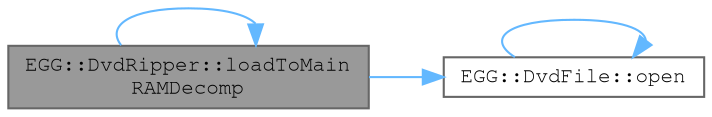 digraph "EGG::DvdRipper::loadToMainRAMDecomp"
{
 // LATEX_PDF_SIZE
  bgcolor="transparent";
  edge [fontname=FreeMono,fontsize=10,labelfontname=FreeMono,labelfontsize=10];
  node [fontname=FreeMono,fontsize=10,shape=box,height=0.2,width=0.4];
  rankdir="LR";
  Node1 [label="EGG::DvdRipper::loadToMain\lRAMDecomp",height=0.2,width=0.4,color="gray40", fillcolor="grey60", style="filled", fontcolor="black",tooltip="Load and decompress a file on the disc to main RAM given the path."];
  Node1 -> Node1 [color="steelblue1",style="solid"];
  Node1 -> Node2 [color="steelblue1",style="solid"];
  Node2 [label="EGG::DvdFile::open",height=0.2,width=0.4,color="grey40", fillcolor="white", style="filled",URL="$class_e_g_g_1_1_dvd_file.html#aeddd7a1ad22593c6b7442147767785b9",tooltip="Opens a file given the path."];
  Node2 -> Node2 [color="steelblue1",style="solid"];
}
